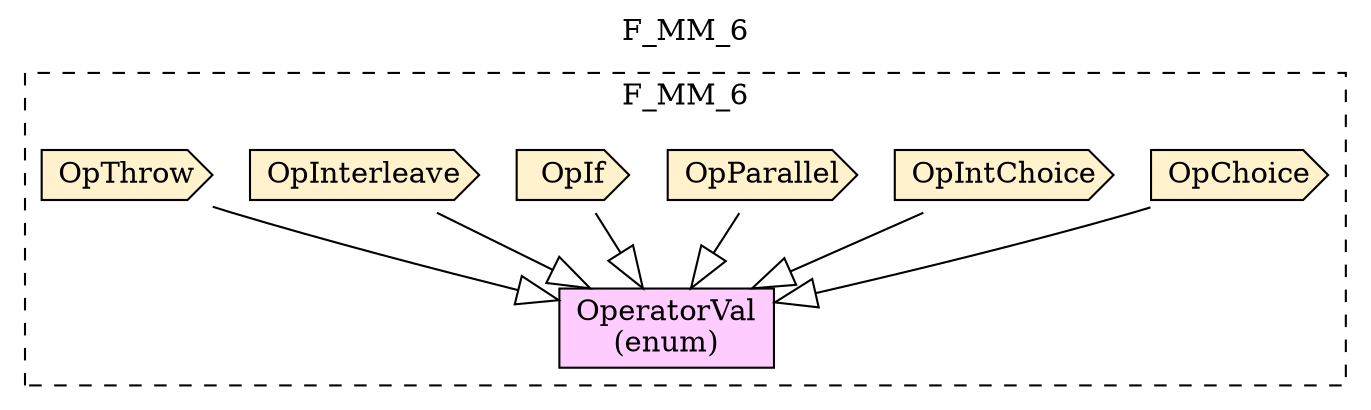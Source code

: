 digraph {graph[label=F_MM_6,labelloc=tl,labelfontsize=12];
subgraph cluster_F_MM_6{style=dashed;label=F_MM_6;
"OperatorVal"[shape=record,fillcolor="#FFCCFF",style = filled,label="OperatorVal\l(enum)"];
"OpChoice"[shape=cds,fillcolor="#FFF2CC",style = filled,label="OpChoice"];
"OpIntChoice"[shape=cds,fillcolor="#FFF2CC",style = filled,label="OpIntChoice"];
"OpParallel"[shape=cds,fillcolor="#FFF2CC",style = filled,label="OpParallel"];
"OpIf"[shape=cds,fillcolor="#FFF2CC",style = filled,label="OpIf"];
"OpInterleave"[shape=cds,fillcolor="#FFF2CC",style = filled,label="OpInterleave"];
"OpThrow"[shape=cds,fillcolor="#FFF2CC",style = filled,label="OpThrow"];

"OpChoice"->"OperatorVal"[arrowhead=onormal,arrowsize=2.0];
"OpIntChoice"->"OperatorVal"[arrowhead=onormal,arrowsize=2.0];
"OpParallel"->"OperatorVal"[arrowhead=onormal,arrowsize=2.0];
"OpIf"->"OperatorVal"[arrowhead=onormal,arrowsize=2.0];
"OpInterleave"->"OperatorVal"[arrowhead=onormal,arrowsize=2.0];
"OpThrow"->"OperatorVal"[arrowhead=onormal,arrowsize=2.0];

}
}